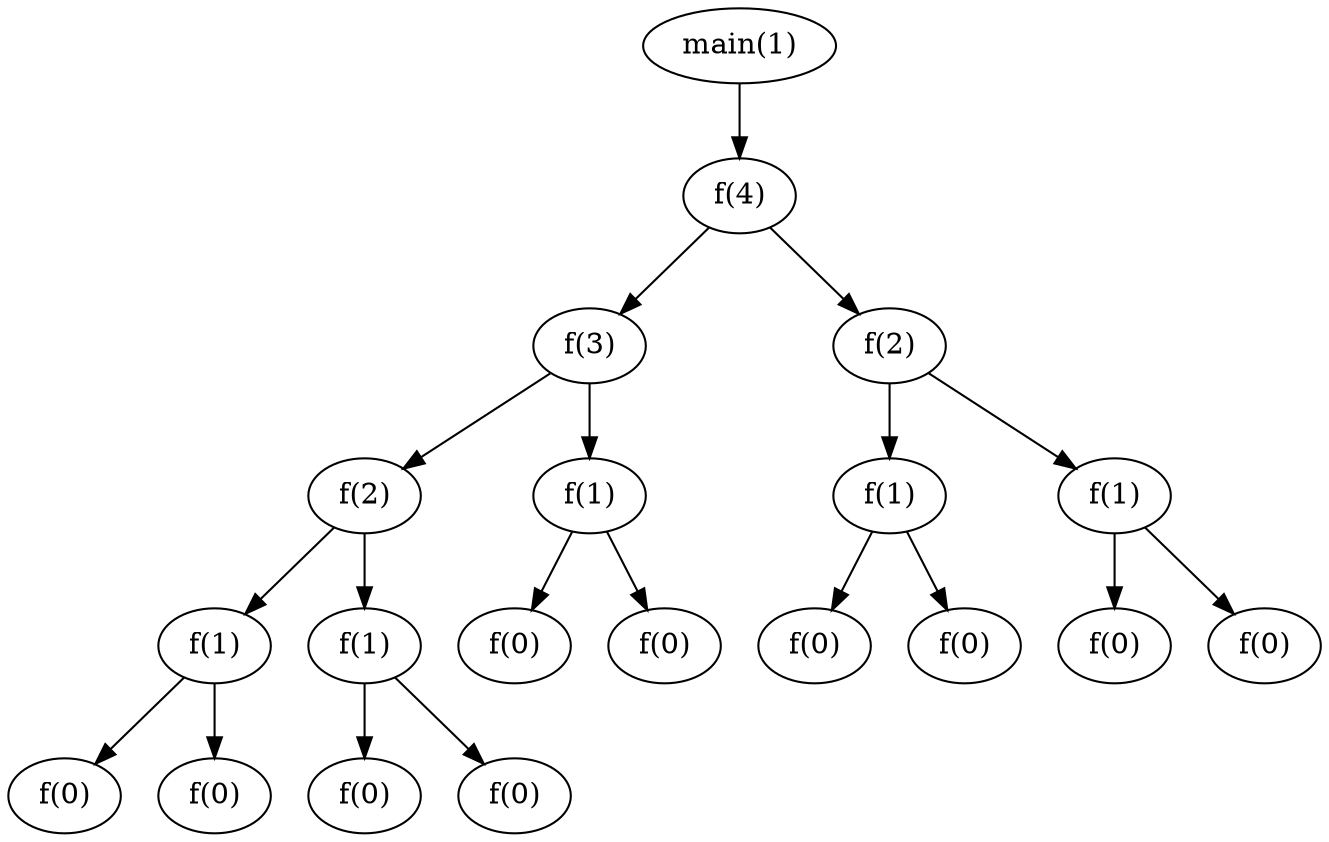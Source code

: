 digraph function_call {
rankdir=UD;
1804289383 [label="main(1)"];
846930886 [label="f(4)"];
1681692777 [label="f(3)"];
1714636915 [label="f(2)"];
1957747793 [label="f(1)"];
424238335 [label="f(0)"];
1957747793 -> 424238335;
719885386 [label="f(0)"];
1957747793 -> 719885386;
1714636915 -> 1957747793;
1649760492 [label="f(1)"];
596516649 [label="f(0)"];
1649760492 -> 596516649;
1189641421 [label="f(0)"];
1649760492 -> 1189641421;
1714636915 -> 1649760492;
1681692777 -> 1714636915;
1025202362 [label="f(1)"];
1350490027 [label="f(0)"];
1025202362 -> 1350490027;
783368690 [label="f(0)"];
1025202362 -> 783368690;
1681692777 -> 1025202362;
846930886 -> 1681692777;
1102520059 [label="f(2)"];
2044897763 [label="f(1)"];
1967513926 [label="f(0)"];
2044897763 -> 1967513926;
1365180540 [label="f(0)"];
2044897763 -> 1365180540;
1102520059 -> 2044897763;
1540383426 [label="f(1)"];
304089172 [label="f(0)"];
1540383426 -> 304089172;
1303455736 [label="f(0)"];
1540383426 -> 1303455736;
1102520059 -> 1540383426;
846930886 -> 1102520059;
1804289383 -> 846930886;
}
